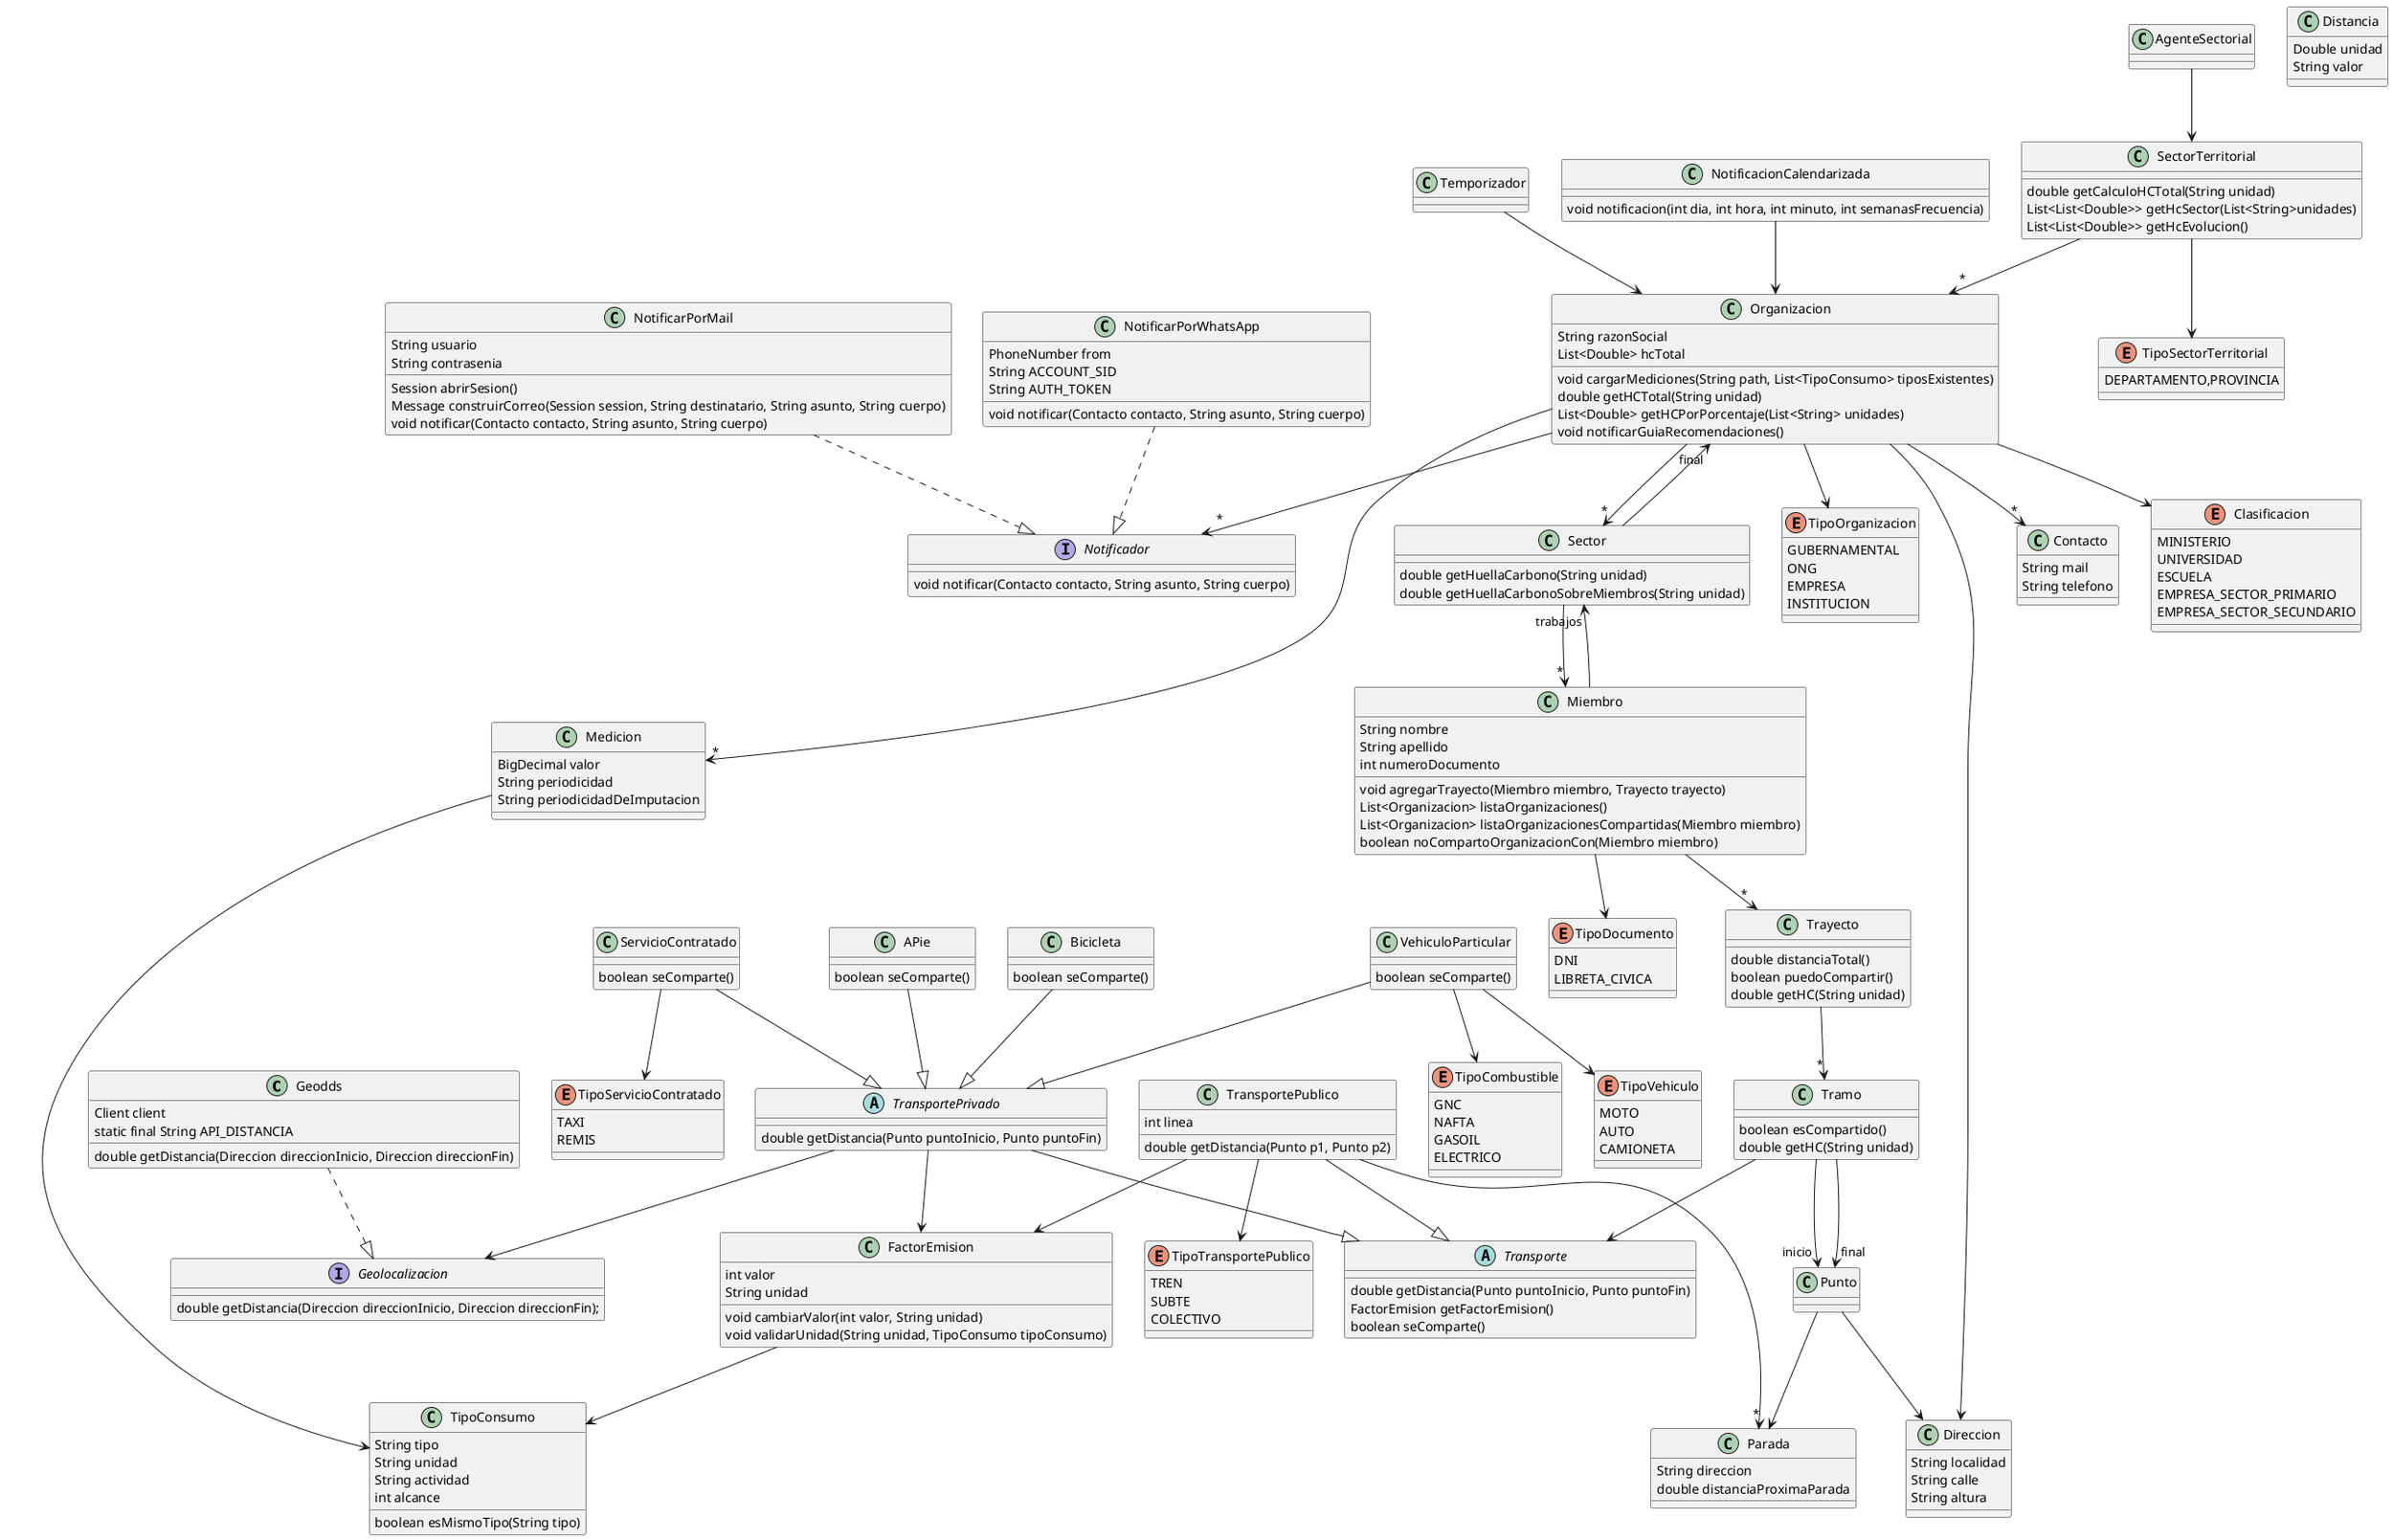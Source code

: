 @startuml

class Geodds {
    Client client
    static final String API_DISTANCIA
    double getDistancia(Direccion direccionInicio, Direccion direccionFin)
}

interface Geolocalizacion {
    double getDistancia(Direccion direccionInicio, Direccion direccionFin);
}

class AgenteSectorial {
}

class Miembro {
    String nombre
    String apellido
    int numeroDocumento
    void agregarTrayecto(Miembro miembro, Trayecto trayecto)
    List<Organizacion> listaOrganizaciones()
    List<Organizacion> listaOrganizacionesCompartidas(Miembro miembro)
    boolean noCompartoOrganizacionCon(Miembro miembro)
}

enum TipoDocumento {
    DNI
    LIBRETA_CIVICA
}

class Contacto {
    String mail
    String telefono
}

class NotificacionCalendarizada {
    void notificacion(int dia, int hora, int minuto, int semanasFrecuencia)
}

interface Notificador {
    void notificar(Contacto contacto, String asunto, String cuerpo)
}

class NotificarPorMail {
    String usuario
    String contrasenia
    Session abrirSesion()
    Message construirCorreo(Session session, String destinatario, String asunto, String cuerpo)
    void notificar(Contacto contacto, String asunto, String cuerpo)
}

class NotificarPorWhatsApp {
    PhoneNumber from
    String ACCOUNT_SID
    String AUTH_TOKEN
    void notificar(Contacto contacto, String asunto, String cuerpo)
}

class Temporizador {
}

enum Clasificacion {
    MINISTERIO
    UNIVERSIDAD
    ESCUELA
    EMPRESA_SECTOR_PRIMARIO
    EMPRESA_SECTOR_SECUNDARIO
}

class FactorEmision {
    int valor
    String unidad
    void cambiarValor(int valor, String unidad)
    void validarUnidad(String unidad, TipoConsumo tipoConsumo)
}

class Medicion {
    BigDecimal valor
    String periodicidad
    String periodicidadDeImputacion
}

class Organizacion {
    String razonSocial
    List<Double> hcTotal
    void cargarMediciones(String path, List<TipoConsumo> tiposExistentes)
    double getHCTotal(String unidad)
    List<Double> getHCPorPorcentaje(List<String> unidades)
    void notificarGuiaRecomendaciones()
}

class Sector {
    double getHuellaCarbono(String unidad)
    double getHuellaCarbonoSobreMiembros(String unidad)
}

class SectorTerritorial {
    double getCalculoHCTotal(String unidad)
    List<List<Double>> getHcSector(List<String>unidades)
    List<List<Double>> getHcEvolucion()
}

class TipoConsumo {
    String tipo
    String unidad
    String actividad
    int alcance
    boolean esMismoTipo(String tipo)
}

enum TipoOrganizacion {
    GUBERNAMENTAL
    ONG
    EMPRESA
    INSTITUCION
}

enum TipoSectorTerritorial {
    DEPARTAMENTO,PROVINCIA
}

class APie {
    boolean seComparte()
}

class Bicicleta {
    boolean seComparte()
}

class Parada {
    String direccion
}


class ServicioContratado {
    boolean seComparte()
}

enum TipoCombustible {
    GNC
    NAFTA
    GASOIL
    ELECTRICO
}

enum TipoServicioContratado {
    TAXI
    REMIS
}

enum TipoTransportePublico {
    TREN
    SUBTE
    COLECTIVO
}

enum TipoVehiculo {
    MOTO
    AUTO
    CAMIONETA
}

abstract class Transporte {
    double getDistancia(Punto puntoInicio, Punto puntoFin)
    FactorEmision getFactorEmision()
    boolean seComparte()
}

abstract class TransportePrivado {
    double getDistancia(Punto puntoInicio, Punto puntoFin)
}

class TransportePublico {
    int linea
    double getDistancia(Punto p1, Punto p2)
}

class VehiculoParticular {
    boolean seComparte()
}

class Direccion {
    String localidad
    String calle
    String altura
}

class Distancia {
    Double unidad
    String valor
}

class Parada {
    double distanciaProximaParada
}

class Punto {
}

class Tramo {
    boolean esCompartido()
    double getHC(String unidad)
}

class Trayecto {
    double distanciaTotal()
    boolean puedoCompartir()
    double getHC(String unidad)
}

Miembro --> TipoDocumento
Miembro --> "*" Trayecto
Miembro --> "trabajos" Sector

Organizacion --> TipoOrganizacion
Organizacion --> Clasificacion
Organizacion --> "*" Sector
Organizacion --> "*" Medicion
Organizacion --> Direccion
Organizacion --> "*" Contacto
Organizacion --> "*" Notificador


Sector --> "final" Organizacion
Sector --> "*" Miembro

APie --|> TransportePrivado
Bicicleta --|> TransportePrivado
ServicioContratado --|> TransportePrivado
ServicioContratado --> TipoServicioContratado
TransportePrivado --|> Transporte
TransportePrivado --> Geolocalizacion
TransportePrivado --> FactorEmision
TransportePublico --|> Transporte
TransportePublico --> TipoTransportePublico
TransportePublico --> "*" Parada
TransportePublico --> FactorEmision

VehiculoParticular --|> TransportePrivado
VehiculoParticular --> TipoVehiculo
VehiculoParticular --> TipoCombustible

Tramo --> Transporte
Tramo --> "inicio" Punto
Tramo --> "final" Punto
Trayecto --> "*" Tramo

FactorEmision --> TipoConsumo

Punto --> Direccion
Punto --> Parada

Geodds ..|> Geolocalizacion

AgenteSectorial --> SectorTerritorial

NotificacionCalendarizada --> Organizacion
NotificarPorMail ..|> Notificador
NotificarPorWhatsApp ..|> Notificador

Temporizador --> Organizacion

Medicion --> TipoConsumo

SectorTerritorial --> "*" Organizacion
SectorTerritorial --> TipoSectorTerritorial
@enduml